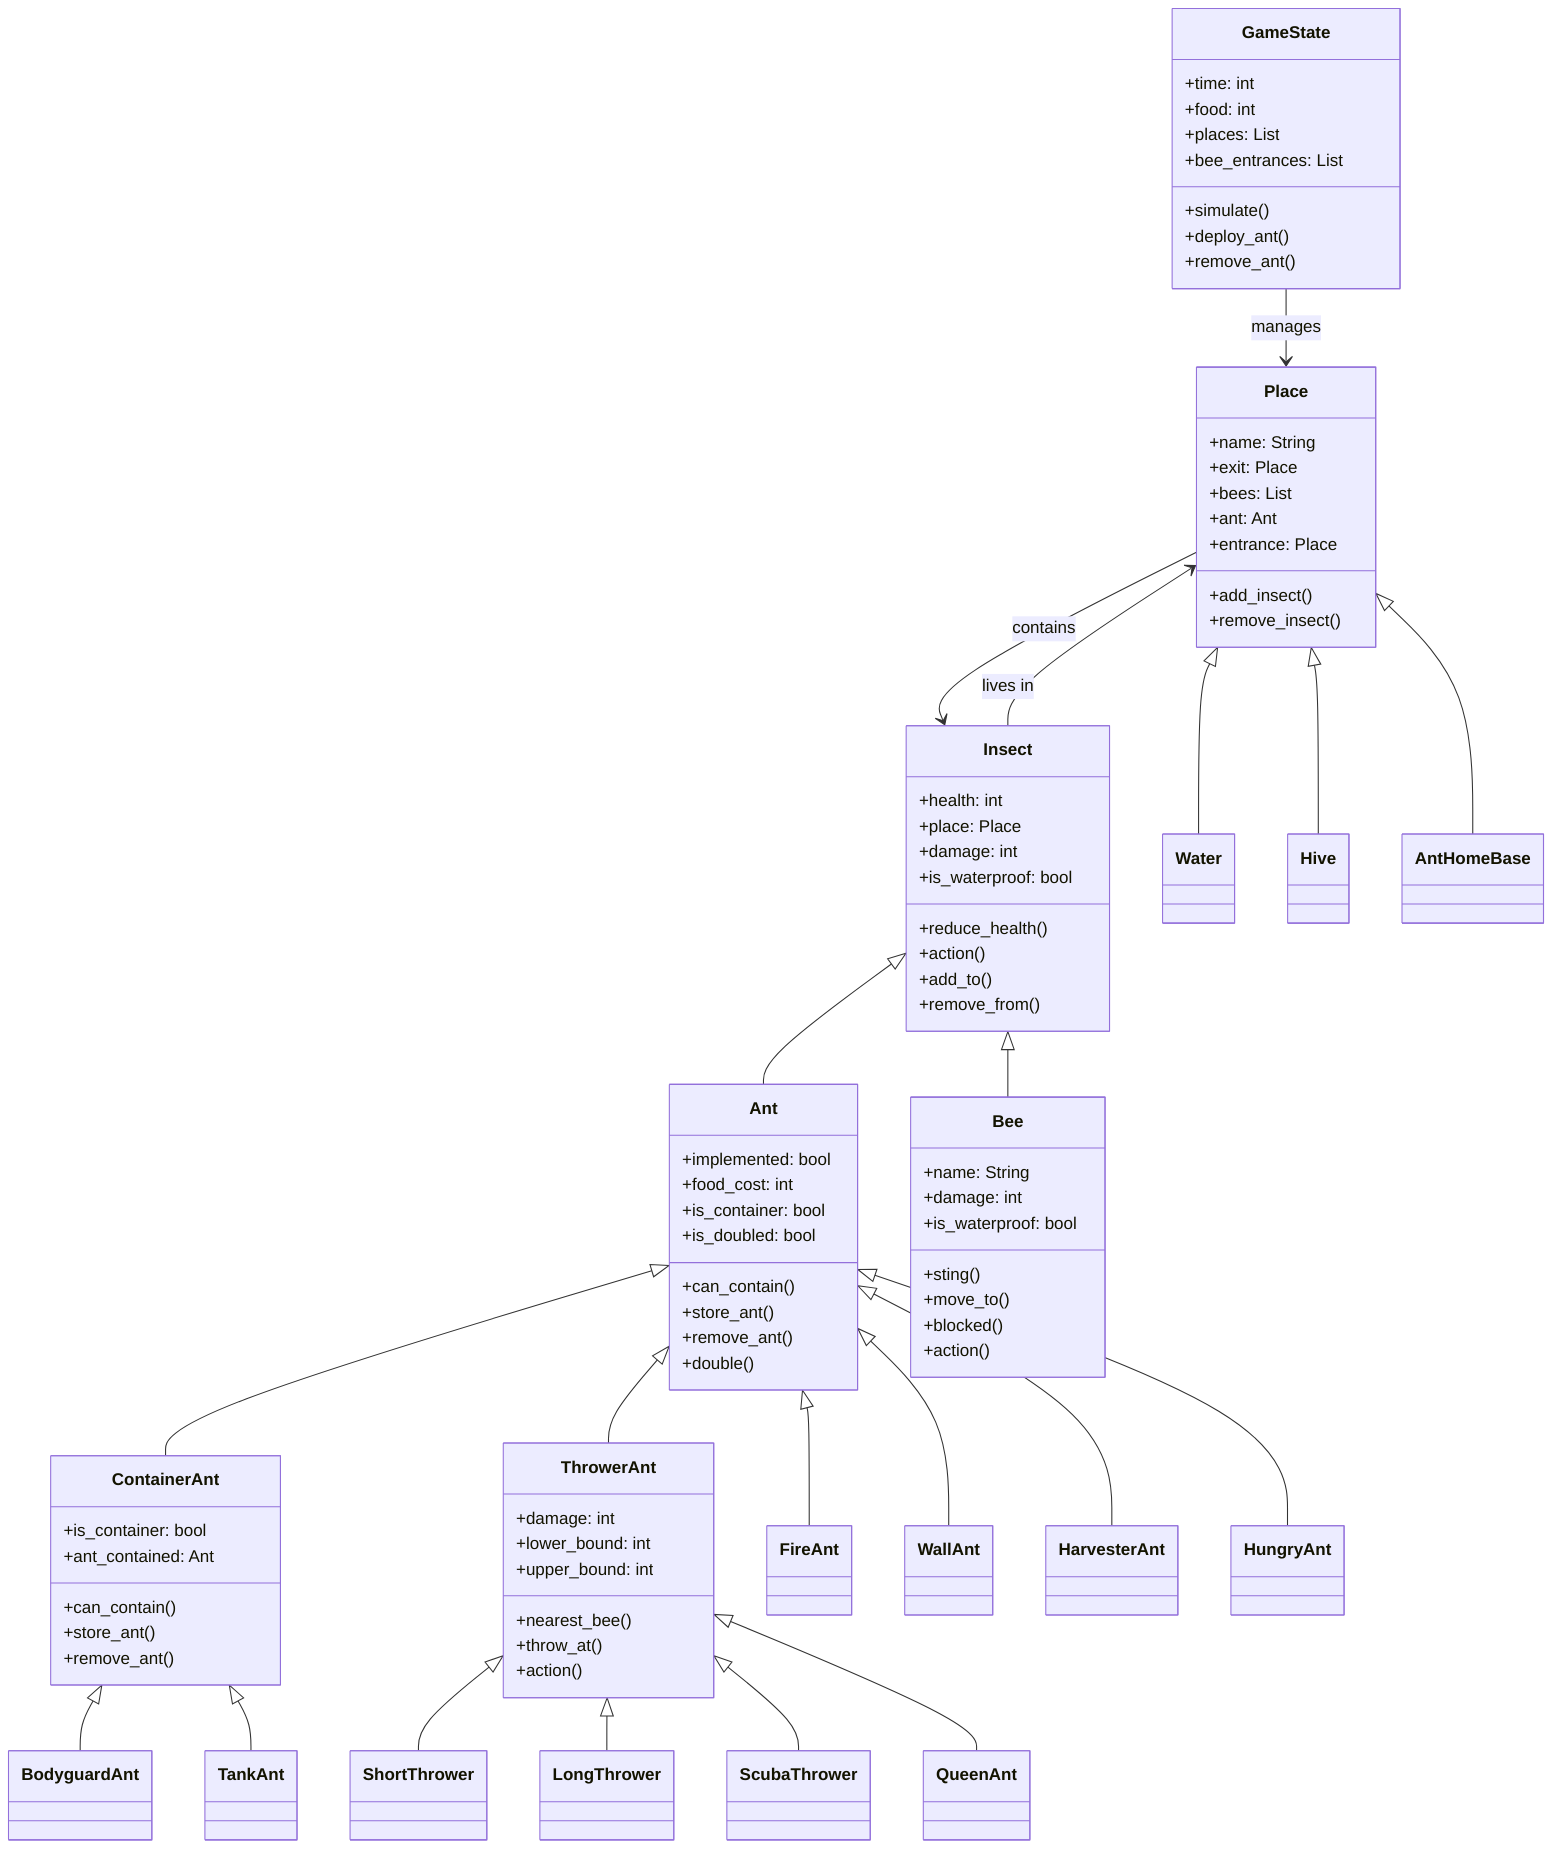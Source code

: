 classDiagram
    class Place {
        +name: String
        +exit: Place
        +bees: List
        +ant: Ant
        +entrance: Place
        +add_insect()
        +remove_insect()
    }

    class Insect {
        +health: int
        +place: Place
        +damage: int
        +is_waterproof: bool
        +reduce_health()
        +action()
        +add_to()
        +remove_from()
    }

    class Ant {
        +implemented: bool
        +food_cost: int
        +is_container: bool
        +is_doubled: bool
        +can_contain()
        +store_ant()
        +remove_ant()
        +double()
    }

    class Bee {
        +name: String
        +damage: int
        +is_waterproof: bool
        +sting()
        +move_to()
        +blocked()
        +action()
    }

    class ContainerAnt {
        +is_container: bool
        +ant_contained: Ant
        +can_contain()
        +store_ant()
        +remove_ant()
    }

    class ThrowerAnt {
        +damage: int
        +lower_bound: int
        +upper_bound: int
        +nearest_bee()
        +throw_at()
        +action()
    }

    class GameState {
        +time: int
        +food: int
        +places: List
        +bee_entrances: List
        +simulate()
        +deploy_ant()
        +remove_ant()
    }

    Insect <|-- Ant
    Insect <|-- Bee
    Ant <|-- ContainerAnt
    Ant <|-- ThrowerAnt
    ContainerAnt <|-- BodyguardAnt
    ContainerAnt <|-- TankAnt
    ThrowerAnt <|-- ShortThrower
    ThrowerAnt <|-- LongThrower
    ThrowerAnt <|-- ScubaThrower
    ThrowerAnt <|-- QueenAnt
    Ant <|-- FireAnt
    Ant <|-- WallAnt
    Ant <|-- HarvesterAnt
    Ant <|-- HungryAnt
    Place <|-- Water
    Place <|-- Hive
    Place <|-- AntHomeBase

    GameState --> Place : manages
    Place --> Insect : contains
    Insect --> Place : lives in